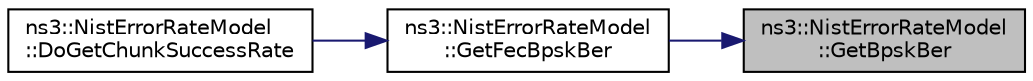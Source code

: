 digraph "ns3::NistErrorRateModel::GetBpskBer"
{
 // LATEX_PDF_SIZE
  edge [fontname="Helvetica",fontsize="10",labelfontname="Helvetica",labelfontsize="10"];
  node [fontname="Helvetica",fontsize="10",shape=record];
  rankdir="RL";
  Node1 [label="ns3::NistErrorRateModel\l::GetBpskBer",height=0.2,width=0.4,color="black", fillcolor="grey75", style="filled", fontcolor="black",tooltip="Return BER of BPSK at the given SNR."];
  Node1 -> Node2 [dir="back",color="midnightblue",fontsize="10",style="solid",fontname="Helvetica"];
  Node2 [label="ns3::NistErrorRateModel\l::GetFecBpskBer",height=0.2,width=0.4,color="black", fillcolor="white", style="filled",URL="$classns3_1_1_nist_error_rate_model.html#a4693e2f8e83d8fa67cb66fe6b75f9b65",tooltip="Return BER of BPSK at the given SNR after applying FEC."];
  Node2 -> Node3 [dir="back",color="midnightblue",fontsize="10",style="solid",fontname="Helvetica"];
  Node3 [label="ns3::NistErrorRateModel\l::DoGetChunkSuccessRate",height=0.2,width=0.4,color="black", fillcolor="white", style="filled",URL="$classns3_1_1_nist_error_rate_model.html#abb1b711ee48c9468f0f3d691fbd57076",tooltip="A pure virtual method that must be implemented in the subclass."];
}
